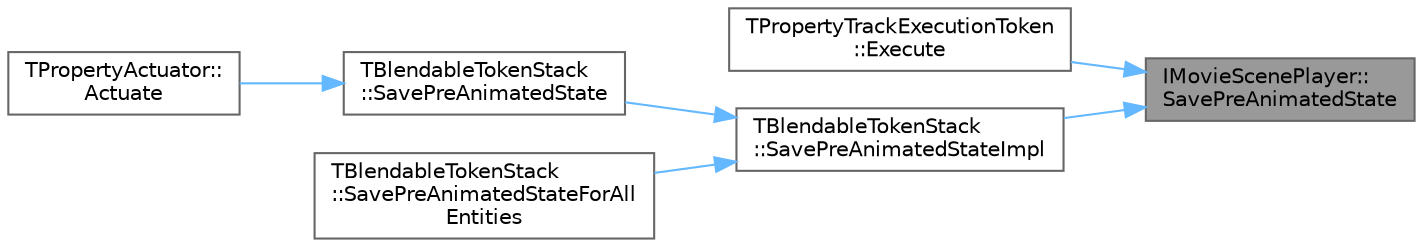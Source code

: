 digraph "IMovieScenePlayer::SavePreAnimatedState"
{
 // INTERACTIVE_SVG=YES
 // LATEX_PDF_SIZE
  bgcolor="transparent";
  edge [fontname=Helvetica,fontsize=10,labelfontname=Helvetica,labelfontsize=10];
  node [fontname=Helvetica,fontsize=10,shape=box,height=0.2,width=0.4];
  rankdir="RL";
  Node1 [id="Node000001",label="IMovieScenePlayer::\lSavePreAnimatedState",height=0.2,width=0.4,color="gray40", fillcolor="grey60", style="filled", fontcolor="black",tooltip="Attempt to save specific state for the specified token state before it animates an object."];
  Node1 -> Node2 [id="edge1_Node000001_Node000002",dir="back",color="steelblue1",style="solid",tooltip=" "];
  Node2 [id="Node000002",label="TPropertyTrackExecutionToken\l::Execute",height=0.2,width=0.4,color="grey40", fillcolor="white", style="filled",URL="$d9/d05/structTPropertyTrackExecutionToken.html#a4942c5701a96e995c1db8311ef0027c3",tooltip="Execute this token, operating on all objects referenced by 'Operand'."];
  Node1 -> Node3 [id="edge2_Node000001_Node000003",dir="back",color="steelblue1",style="solid",tooltip=" "];
  Node3 [id="Node000003",label="TBlendableTokenStack\l::SavePreAnimatedStateImpl",height=0.2,width=0.4,color="grey40", fillcolor="white", style="filled",URL="$dd/d62/structTBlendableTokenStack.html#a943c9ee3dec6f8d2f4ca88a4b22d94d2",tooltip=" "];
  Node3 -> Node4 [id="edge3_Node000003_Node000004",dir="back",color="steelblue1",style="solid",tooltip=" "];
  Node4 [id="Node000004",label="TBlendableTokenStack\l::SavePreAnimatedState",height=0.2,width=0.4,color="grey40", fillcolor="white", style="filled",URL="$dd/d62/structTBlendableTokenStack.html#a3e0e57d982c4ae65dd1b1dfb6288a206",tooltip="Helper function for saving pre-animated state for all entites that want RestoreState and relate to th..."];
  Node4 -> Node5 [id="edge4_Node000004_Node000005",dir="back",color="steelblue1",style="solid",tooltip=" "];
  Node5 [id="Node000005",label="TPropertyActuator::\lActuate",height=0.2,width=0.4,color="grey40", fillcolor="white", style="filled",URL="$df/dea/structTPropertyActuator.html#a3fefe40045f847f334a76567e1891cba",tooltip=" "];
  Node3 -> Node6 [id="edge5_Node000003_Node000006",dir="back",color="steelblue1",style="solid",tooltip=" "];
  Node6 [id="Node000006",label="TBlendableTokenStack\l::SavePreAnimatedStateForAll\lEntities",height=0.2,width=0.4,color="grey40", fillcolor="white", style="filled",URL="$dd/d62/structTBlendableTokenStack.html#a0b6b475b43a28918269298214e196559",tooltip="Helper function for saving pre-animated state for all entites that contributed to this stack,..."];
}
